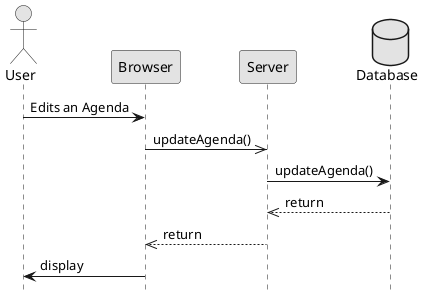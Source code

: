 @startuml  analysis3

skinparam monochrome true
skinparam shadowing false
hide footbox

actor User
database Database order 100

User -> Browser : Edits an Agenda
Browser ->> Server : updateAgenda()
Server -> Database : updateAgenda()

Database -->> Server : return
Server -->> Browser : return
Browser -> User : display

@enduml